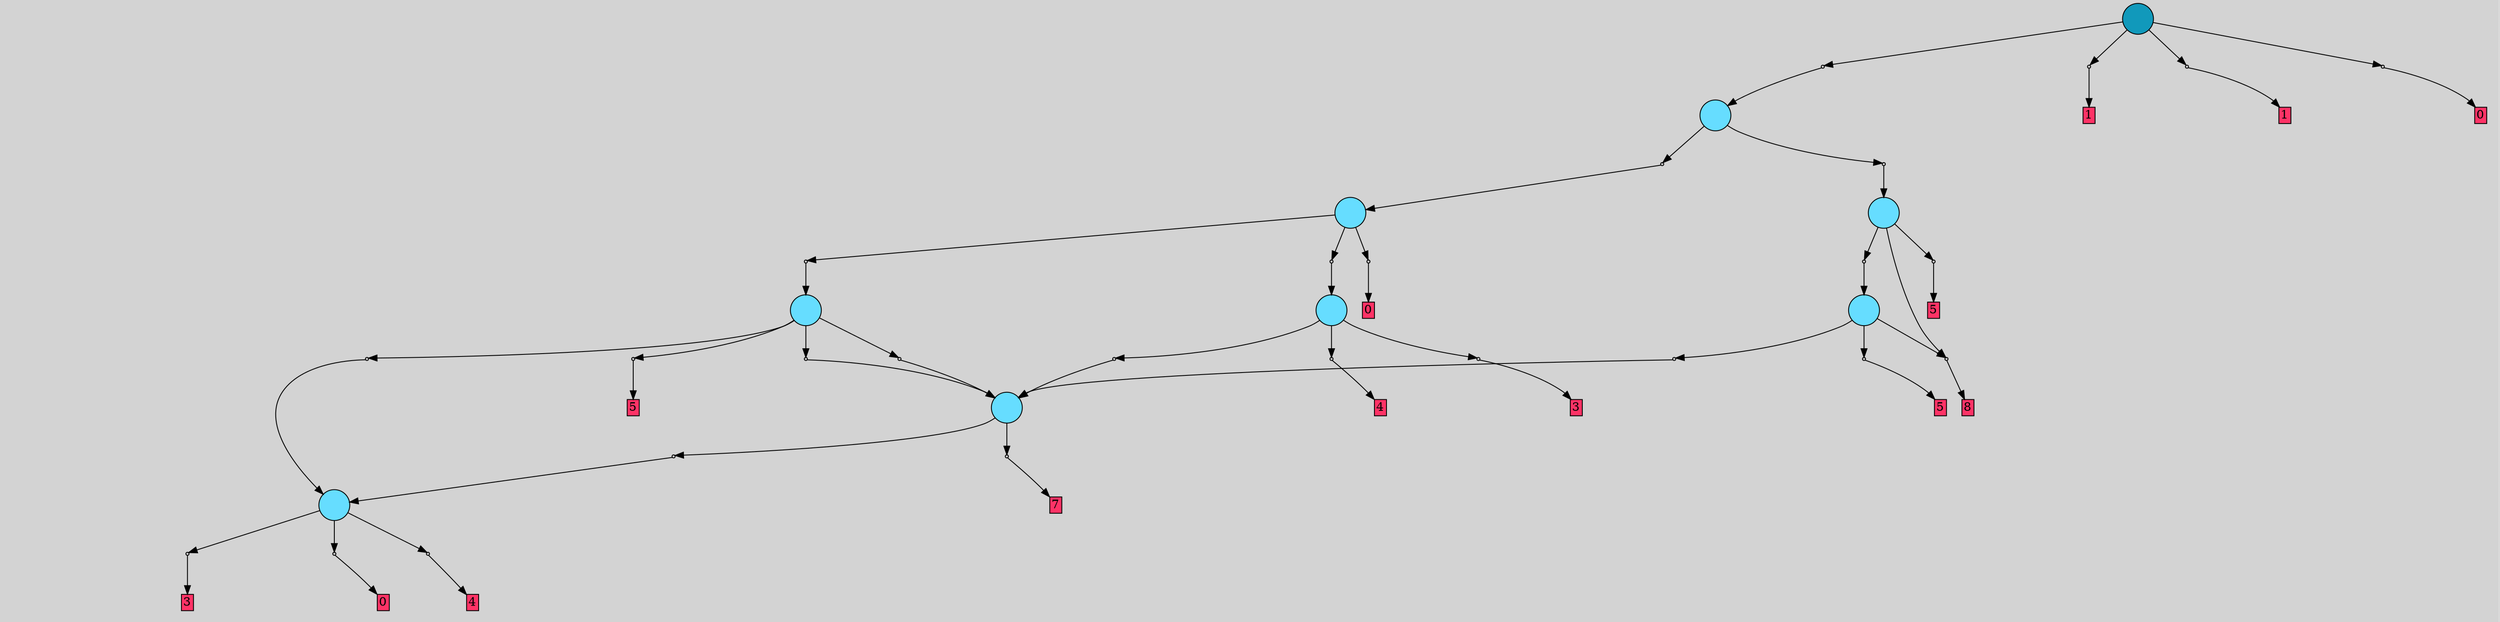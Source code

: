 // File exported with GEGELATI v1.3.1
// On the 2024-04-12 16:09:43
// With the File::TPGGraphDotExporter
digraph{
	graph[pad = "0.212, 0.055" bgcolor = lightgray]
	node[shape=circle style = filled label = ""]
		T0 [fillcolor="#66ddff"]
		T1 [fillcolor="#66ddff"]
		T2 [fillcolor="#66ddff"]
		T3 [fillcolor="#66ddff"]
		T4 [fillcolor="#66ddff"]
		T5 [fillcolor="#66ddff"]
		T6 [fillcolor="#66ddff"]
		T7 [fillcolor="#66ddff"]
		T8 [fillcolor="#1199bb"]
		P0 [fillcolor="#cccccc" shape=point] //
		I0 [shape=box style=invis label="3|0&2|0#3|1#2|7#1|2&#92;n"]
		P0 -> I0[style=invis]
		A0 [fillcolor="#ff3366" shape=box margin=0.03 width=0 height=0 label="3"]
		T0 -> P0 -> A0
		P1 [fillcolor="#cccccc" shape=point] //
		I1 [shape=box style=invis label="0|4&1|0#4|0#4|3#3|6&#92;n3|0&0|4#1|0#3|2#2|1&#92;n"]
		P1 -> I1[style=invis]
		A1 [fillcolor="#ff3366" shape=box margin=0.03 width=0 height=0 label="0"]
		T0 -> P1 -> A1
		P2 [fillcolor="#cccccc" shape=point] //
		I2 [shape=box style=invis label=""]
		P2 -> I2[style=invis]
		A2 [fillcolor="#ff3366" shape=box margin=0.03 width=0 height=0 label="4"]
		T0 -> P2 -> A2
		P3 [fillcolor="#cccccc" shape=point] //
		I3 [shape=box style=invis label="7|0&0|1#4|6#4|1#4|5&#92;n"]
		P3 -> I3[style=invis]
		T1 -> P3 -> T0
		P4 [fillcolor="#cccccc" shape=point] //
		I4 [shape=box style=invis label="1|4&3|4#0|0#3|2#0|2&#92;n6|0&0|4#4|6#3|0#2|3&#92;n"]
		P4 -> I4[style=invis]
		A3 [fillcolor="#ff3366" shape=box margin=0.03 width=0 height=0 label="7"]
		T1 -> P4 -> A3
		P5 [fillcolor="#cccccc" shape=point] //
		I5 [shape=box style=invis label="8|4&1|5#0|4#3|5#0|7&#92;n7|0&0|4#4|6#4|1#1|5&#92;n"]
		P5 -> I5[style=invis]
		T2 -> P5 -> T0
		P6 [fillcolor="#cccccc" shape=point] //
		I6 [shape=box style=invis label="6|0&3|2#1|4#3|7#3|5&#92;n"]
		P6 -> I6[style=invis]
		A4 [fillcolor="#ff3366" shape=box margin=0.03 width=0 height=0 label="5"]
		T2 -> P6 -> A4
		P7 [fillcolor="#cccccc" shape=point] //
		I7 [shape=box style=invis label="8|0&2|5#2|0#2|6#2|0&#92;n"]
		P7 -> I7[style=invis]
		T2 -> P7 -> T1
		P8 [fillcolor="#cccccc" shape=point] //
		I8 [shape=box style=invis label="2|0&4|6#3|1#3|7#2|7&#92;n"]
		P8 -> I8[style=invis]
		T2 -> P8 -> T1
		P9 [fillcolor="#cccccc" shape=point] //
		I9 [shape=box style=invis label="8|0&2|7#2|0#2|6#2|0&#92;n"]
		P9 -> I9[style=invis]
		T3 -> P9 -> T1
		P10 [fillcolor="#cccccc" shape=point] //
		I10 [shape=box style=invis label="2|0&4|2#3|1#3|7#2|7&#92;n"]
		P10 -> I10[style=invis]
		A5 [fillcolor="#ff3366" shape=box margin=0.03 width=0 height=0 label="8"]
		T3 -> P10 -> A5
		P11 [fillcolor="#cccccc" shape=point] //
		I11 [shape=box style=invis label="6|0&3|2#1|4#3|7#3|5&#92;n"]
		P11 -> I11[style=invis]
		A6 [fillcolor="#ff3366" shape=box margin=0.03 width=0 height=0 label="5"]
		T3 -> P11 -> A6
		P12 [fillcolor="#cccccc" shape=point] //
		I12 [shape=box style=invis label="7|0&3|4#1|4#0|1#4|2&#92;n"]
		P12 -> I12[style=invis]
		A7 [fillcolor="#ff3366" shape=box margin=0.03 width=0 height=0 label="4"]
		T4 -> P12 -> A7
		P13 [fillcolor="#cccccc" shape=point] //
		I13 [shape=box style=invis label="4|5&3|3#3|3#1|7#4|1&#92;n2|0&0|5#1|5#1|5#3|7&#92;n"]
		P13 -> I13[style=invis]
		T4 -> P13 -> T1
		P14 [fillcolor="#cccccc" shape=point] //
		I14 [shape=box style=invis label="3|0&2|0#3|1#2|7#1|2&#92;n"]
		P14 -> I14[style=invis]
		A8 [fillcolor="#ff3366" shape=box margin=0.03 width=0 height=0 label="3"]
		T4 -> P14 -> A8
		P15 [fillcolor="#cccccc" shape=point] //
		I15 [shape=box style=invis label="6|0&3|2#1|4#3|7#3|5&#92;n"]
		P15 -> I15[style=invis]
		A9 [fillcolor="#ff3366" shape=box margin=0.03 width=0 height=0 label="5"]
		T5 -> P15 -> A9
		T5 -> P10
		P16 [fillcolor="#cccccc" shape=point] //
		I16 [shape=box style=invis label="8|0&2|5#2|0#2|6#2|0&#92;n"]
		P16 -> I16[style=invis]
		T5 -> P16 -> T3
		P17 [fillcolor="#cccccc" shape=point] //
		I17 [shape=box style=invis label="6|0&3|2#1|4#3|7#3|5&#92;n"]
		P17 -> I17[style=invis]
		T6 -> P17 -> T2
		P18 [fillcolor="#cccccc" shape=point] //
		I18 [shape=box style=invis label="2|0&4|4#3|1#0|7#2|7&#92;n"]
		P18 -> I18[style=invis]
		T6 -> P18 -> T4
		P19 [fillcolor="#cccccc" shape=point] //
		I19 [shape=box style=invis label="0|4&1|0#4|0#4|3#3|6&#92;n3|0&0|4#1|0#3|2#2|1&#92;n"]
		P19 -> I19[style=invis]
		A10 [fillcolor="#ff3366" shape=box margin=0.03 width=0 height=0 label="0"]
		T6 -> P19 -> A10
		P20 [fillcolor="#cccccc" shape=point] //
		I20 [shape=box style=invis label="1|4&3|4#0|0#3|2#0|2&#92;n6|0&0|4#4|6#3|0#2|3&#92;n"]
		P20 -> I20[style=invis]
		T7 -> P20 -> T5
		P21 [fillcolor="#cccccc" shape=point] //
		I21 [shape=box style=invis label="8|7&1|0#4|4#0|0#2|3&#92;n4|0&0|7#1|0#2|2#3|1&#92;n"]
		P21 -> I21[style=invis]
		T7 -> P21 -> T6
		P22 [fillcolor="#cccccc" shape=point] //
		I22 [shape=box style=invis label="4|0&4|4#1|2#0|3#4|3&#92;n"]
		P22 -> I22[style=invis]
		A11 [fillcolor="#ff3366" shape=box margin=0.03 width=0 height=0 label="1"]
		T8 -> P22 -> A11
		P23 [fillcolor="#cccccc" shape=point] //
		I23 [shape=box style=invis label="3|0&2|4#0|5#3|6#4|5&#92;n"]
		P23 -> I23[style=invis]
		A12 [fillcolor="#ff3366" shape=box margin=0.03 width=0 height=0 label="1"]
		T8 -> P23 -> A12
		P24 [fillcolor="#cccccc" shape=point] //
		I24 [shape=box style=invis label="3|1&3|2#2|2#2|5#2|2&#92;n3|0&0|1#0|6#2|4#4|1&#92;n"]
		P24 -> I24[style=invis]
		T8 -> P24 -> T7
		P25 [fillcolor="#cccccc" shape=point] //
		I25 [shape=box style=invis label="7|0&3|1#2|4#4|2#4|3&#92;n"]
		P25 -> I25[style=invis]
		A13 [fillcolor="#ff3366" shape=box margin=0.03 width=0 height=0 label="0"]
		T8 -> P25 -> A13
		{ rank= same T8 }
}
